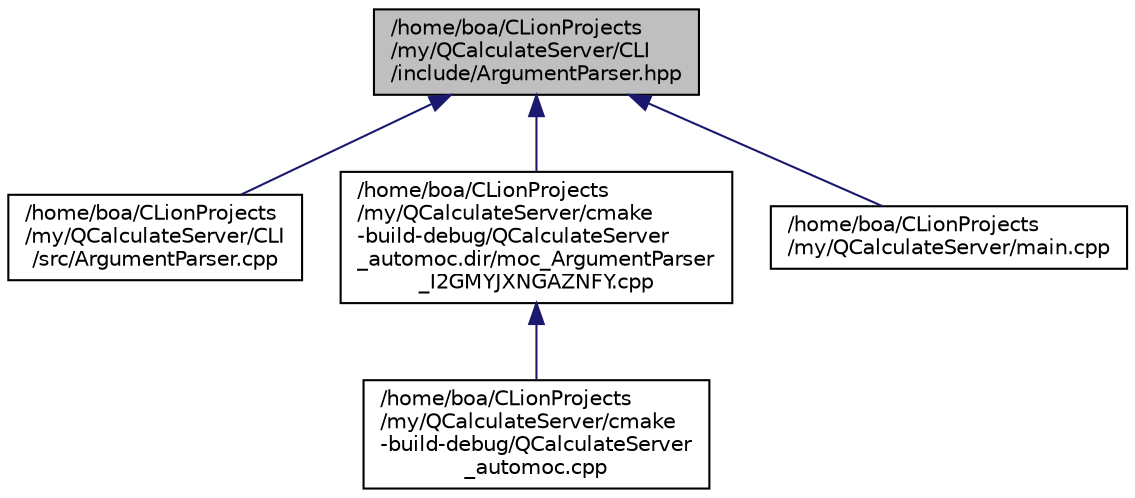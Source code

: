 digraph "/home/boa/CLionProjects/my/QCalculateServer/CLI/include/ArgumentParser.hpp"
{
 // INTERACTIVE_SVG=YES
  bgcolor="transparent";
  edge [fontname="Helvetica",fontsize="10",labelfontname="Helvetica",labelfontsize="10"];
  node [fontname="Helvetica",fontsize="10",shape=record];
  Node1 [label="/home/boa/CLionProjects\l/my/QCalculateServer/CLI\l/include/ArgumentParser.hpp",height=0.2,width=0.4,color="black", fillcolor="grey75", style="filled", fontcolor="black"];
  Node1 -> Node2 [dir="back",color="midnightblue",fontsize="10",style="solid",fontname="Helvetica"];
  Node2 [label="/home/boa/CLionProjects\l/my/QCalculateServer/CLI\l/src/ArgumentParser.cpp",height=0.2,width=0.4,color="black",URL="$_argument_parser_8cpp.html"];
  Node1 -> Node3 [dir="back",color="midnightblue",fontsize="10",style="solid",fontname="Helvetica"];
  Node3 [label="/home/boa/CLionProjects\l/my/QCalculateServer/cmake\l-build-debug/QCalculateServer\l_automoc.dir/moc_ArgumentParser\l_I2GMYJXNGAZNFY.cpp",height=0.2,width=0.4,color="black",URL="$moc___argument_parser___i2_g_m_y_j_x_n_g_a_z_n_f_y_8cpp.html"];
  Node3 -> Node4 [dir="back",color="midnightblue",fontsize="10",style="solid",fontname="Helvetica"];
  Node4 [label="/home/boa/CLionProjects\l/my/QCalculateServer/cmake\l-build-debug/QCalculateServer\l_automoc.cpp",height=0.2,width=0.4,color="black",URL="$_q_calculate_server__automoc_8cpp.html"];
  Node1 -> Node5 [dir="back",color="midnightblue",fontsize="10",style="solid",fontname="Helvetica"];
  Node5 [label="/home/boa/CLionProjects\l/my/QCalculateServer/main.cpp",height=0.2,width=0.4,color="black",URL="$main_8cpp.html"];
}
